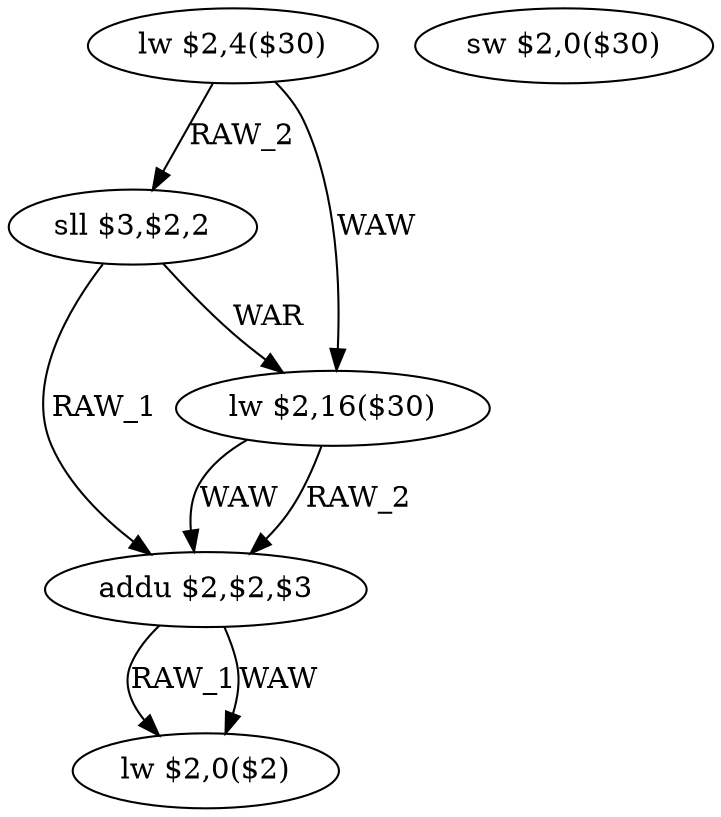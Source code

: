 digraph G1 {
node [shape = ellipse];
i0 [label = "lw $2,4($30)"] ;
i0 ->  i1 [label= "RAW_2"];
i0 ->  i2 [label= "WAW"];
i1 [label = "sll $3,$2,2"] ;
i1 ->  i2 [label= "WAR"];
i1 ->  i3 [label= "RAW_1"];
i2 [label = "lw $2,16($30)"] ;
i2 ->  i3 [label= "RAW_2"];
i2 ->  i3 [label= "WAW"];
i3 [label = "addu $2,$2,$3"] ;
i3 ->  i4 [label= "RAW_1"];
i3 ->  i4 [label= "WAW"];
i4 [label = "lw $2,0($2)"] ;
i5 [label = "sw $2,0($30)"] ;
}
